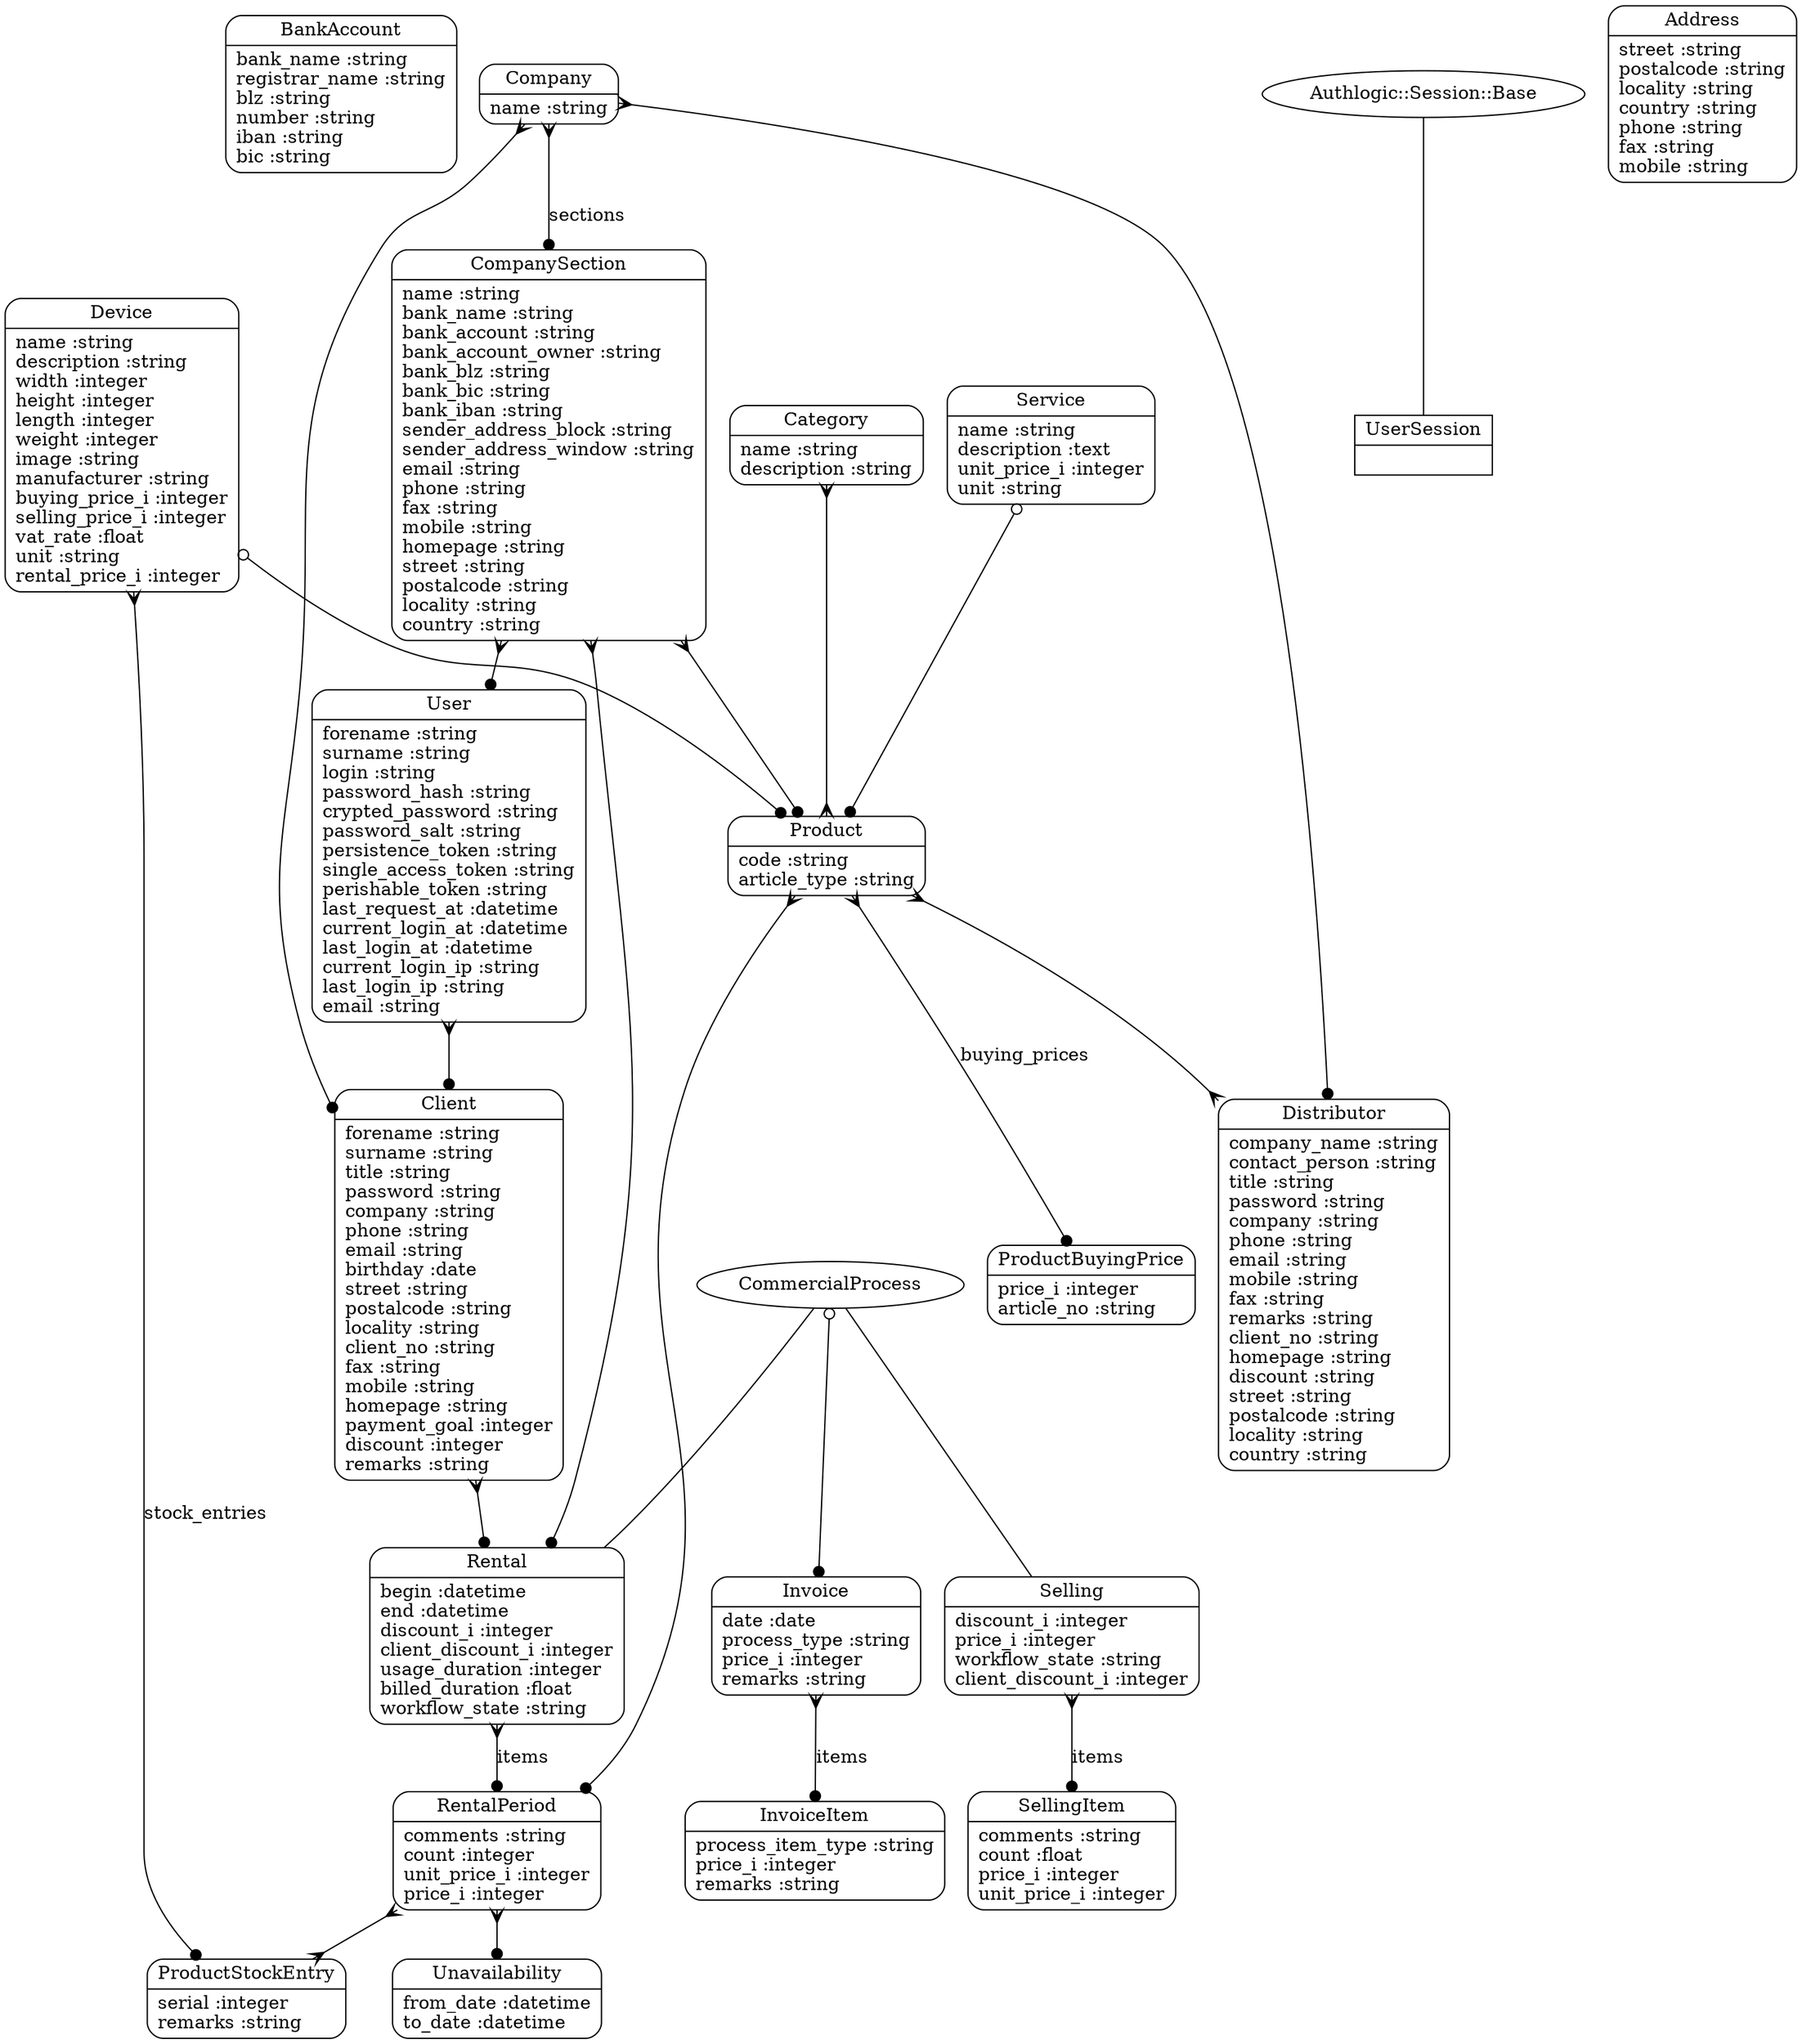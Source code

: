 digraph models_diagram {
	graph[overlap=false, splines=true]
	"BankAccount" [shape=Mrecord, label="{BankAccount|bank_name :string\lregistrar_name :string\lblz :string\lnumber :string\liban :string\lbic :string\l}"]
	"Category" [shape=Mrecord, label="{Category|name :string\ldescription :string\l}"]
	"ProductStockEntry" [shape=Mrecord, label="{ProductStockEntry|serial :integer\lremarks :string\l}"]
	"Rental" [shape=Mrecord, label="{Rental|begin :datetime\lend :datetime\ldiscount_i :integer\lclient_discount_i :integer\lusage_duration :integer\lbilled_duration :float\lworkflow_state :string\l}"]
	"UserSession" [shape=record, label="{UserSession|}"]
	"Invoice" [shape=Mrecord, label="{Invoice|date :date\lprocess_type :string\lprice_i :integer\lremarks :string\l}"]
	"Device" [shape=Mrecord, label="{Device|name :string\ldescription :string\lwidth :integer\lheight :integer\llength :integer\lweight :integer\limage :string\lmanufacturer :string\lbuying_price_i :integer\lselling_price_i :integer\lvat_rate :float\lunit :string\lrental_price_i :integer\l}"]
	"Service" [shape=Mrecord, label="{Service|name :string\ldescription :text\lunit_price_i :integer\lunit :string\l}"]
	"RentalPeriod" [shape=Mrecord, label="{RentalPeriod|comments :string\lcount :integer\lunit_price_i :integer\lprice_i :integer\l}"]
	"ProductBuyingPrice" [shape=Mrecord, label="{ProductBuyingPrice|price_i :integer\larticle_no :string\l}"]
	"Address" [shape=Mrecord, label="{Address|street :string\lpostalcode :string\llocality :string\lcountry :string\lphone :string\lfax :string\lmobile :string\l}"]
	"InvoiceItem" [shape=Mrecord, label="{InvoiceItem|process_item_type :string\lprice_i :integer\lremarks :string\l}"]
	"Client" [shape=Mrecord, label="{Client|forename :string\lsurname :string\ltitle :string\lpassword :string\lcompany :string\lphone :string\lemail :string\lbirthday :date\lstreet :string\lpostalcode :string\llocality :string\lclient_no :string\lfax :string\lmobile :string\lhomepage :string\lpayment_goal :integer\ldiscount :integer\lremarks :string\l}"]
	"Company" [shape=Mrecord, label="{Company|name :string\l}"]
	"Distributor" [shape=Mrecord, label="{Distributor|company_name :string\lcontact_person :string\ltitle :string\lpassword :string\lcompany :string\lphone :string\lemail :string\lmobile :string\lfax :string\lremarks :string\lclient_no :string\lhomepage :string\ldiscount :string\lstreet :string\lpostalcode :string\llocality :string\lcountry :string\l}"]
	"SellingItem" [shape=Mrecord, label="{SellingItem|comments :string\lcount :float\lprice_i :integer\lunit_price_i :integer\l}"]
	"CompanySection" [shape=Mrecord, label="{CompanySection|name :string\lbank_name :string\lbank_account :string\lbank_account_owner :string\lbank_blz :string\lbank_bic :string\lbank_iban :string\lsender_address_block :string\lsender_address_window :string\lemail :string\lphone :string\lfax :string\lmobile :string\lhomepage :string\lstreet :string\lpostalcode :string\llocality :string\lcountry :string\l}"]
	"CommercialProcess" []
	"Selling" [shape=Mrecord, label="{Selling|discount_i :integer\lprice_i :integer\lworkflow_state :string\lclient_discount_i :integer\l}"]
	"User" [shape=Mrecord, label="{User|forename :string\lsurname :string\llogin :string\lpassword_hash :string\lcrypted_password :string\lpassword_salt :string\lpersistence_token :string\lsingle_access_token :string\lperishable_token :string\llast_request_at :datetime\lcurrent_login_at :datetime\llast_login_at :datetime\lcurrent_login_ip :string\llast_login_ip :string\lemail :string\l}"]
	"Product" [shape=Mrecord, label="{Product|code :string\larticle_type :string\l}"]
	"Unavailability" [shape=Mrecord, label="{Unavailability|from_date :datetime\lto_date :datetime\l}"]
	"Category" -> "Product" [arrowtail=crow, arrowhead=crow, dir=both]
	"Rental" -> "RentalPeriod" [label="items", arrowtail=crow, arrowhead=dot, dir=both]
	"CommercialProcess" -> "Rental" [label="", arrowhead="none", arrowtail="onormal"]
	"Authlogic::Session::Base" -> "UserSession" [label="", arrowhead="none", arrowtail="onormal"]
	"Invoice" -> "InvoiceItem" [label="items", arrowtail=crow, arrowhead=dot, dir=both]
	"Device" -> "Product" [arrowtail=odot, arrowhead=dot, dir=both]
	"Device" -> "ProductStockEntry" [label="stock_entries", arrowtail=crow, arrowhead=dot, dir=both]
	"Service" -> "Product" [arrowtail=odot, arrowhead=dot, dir=both]
	"RentalPeriod" -> "ProductStockEntry" [arrowtail=crow, arrowhead=crow, dir=both]
	"RentalPeriod" -> "Unavailability" [arrowtail=crow, arrowhead=dot, dir=both]
	"Client" -> "Rental" [arrowtail=crow, arrowhead=dot, dir=both]
	"Company" -> "Client" [arrowtail=crow, arrowhead=dot, dir=both]
	"Company" -> "CompanySection" [label="sections", arrowtail=crow, arrowhead=dot, dir=both]
	"Company" -> "Distributor" [arrowtail=crow, arrowhead=dot, dir=both]
	"CompanySection" -> "Rental" [arrowtail=crow, arrowhead=dot, dir=both]
	"CompanySection" -> "Product" [arrowtail=crow, arrowhead=dot, dir=both]
	"CompanySection" -> "User" [arrowtail=crow, arrowhead=dot, dir=both]
	"CommercialProcess" -> "Invoice" [arrowtail=odot, arrowhead=dot, dir=both]
	"Selling" -> "SellingItem" [label="items", arrowtail=crow, arrowhead=dot, dir=both]
	"CommercialProcess" -> "Selling" [label="", arrowhead="none", arrowtail="onormal"]
	"User" -> "Client" [arrowtail=crow, arrowhead=dot, dir=both]
	"Product" -> "ProductBuyingPrice" [label="buying_prices", arrowtail=crow, arrowhead=dot, dir=both]
	"Product" -> "Distributor" [arrowtail=crow, arrowhead=crow, dir=both]
	"Product" -> "RentalPeriod" [arrowtail=crow, arrowhead=dot, dir=both]
}
